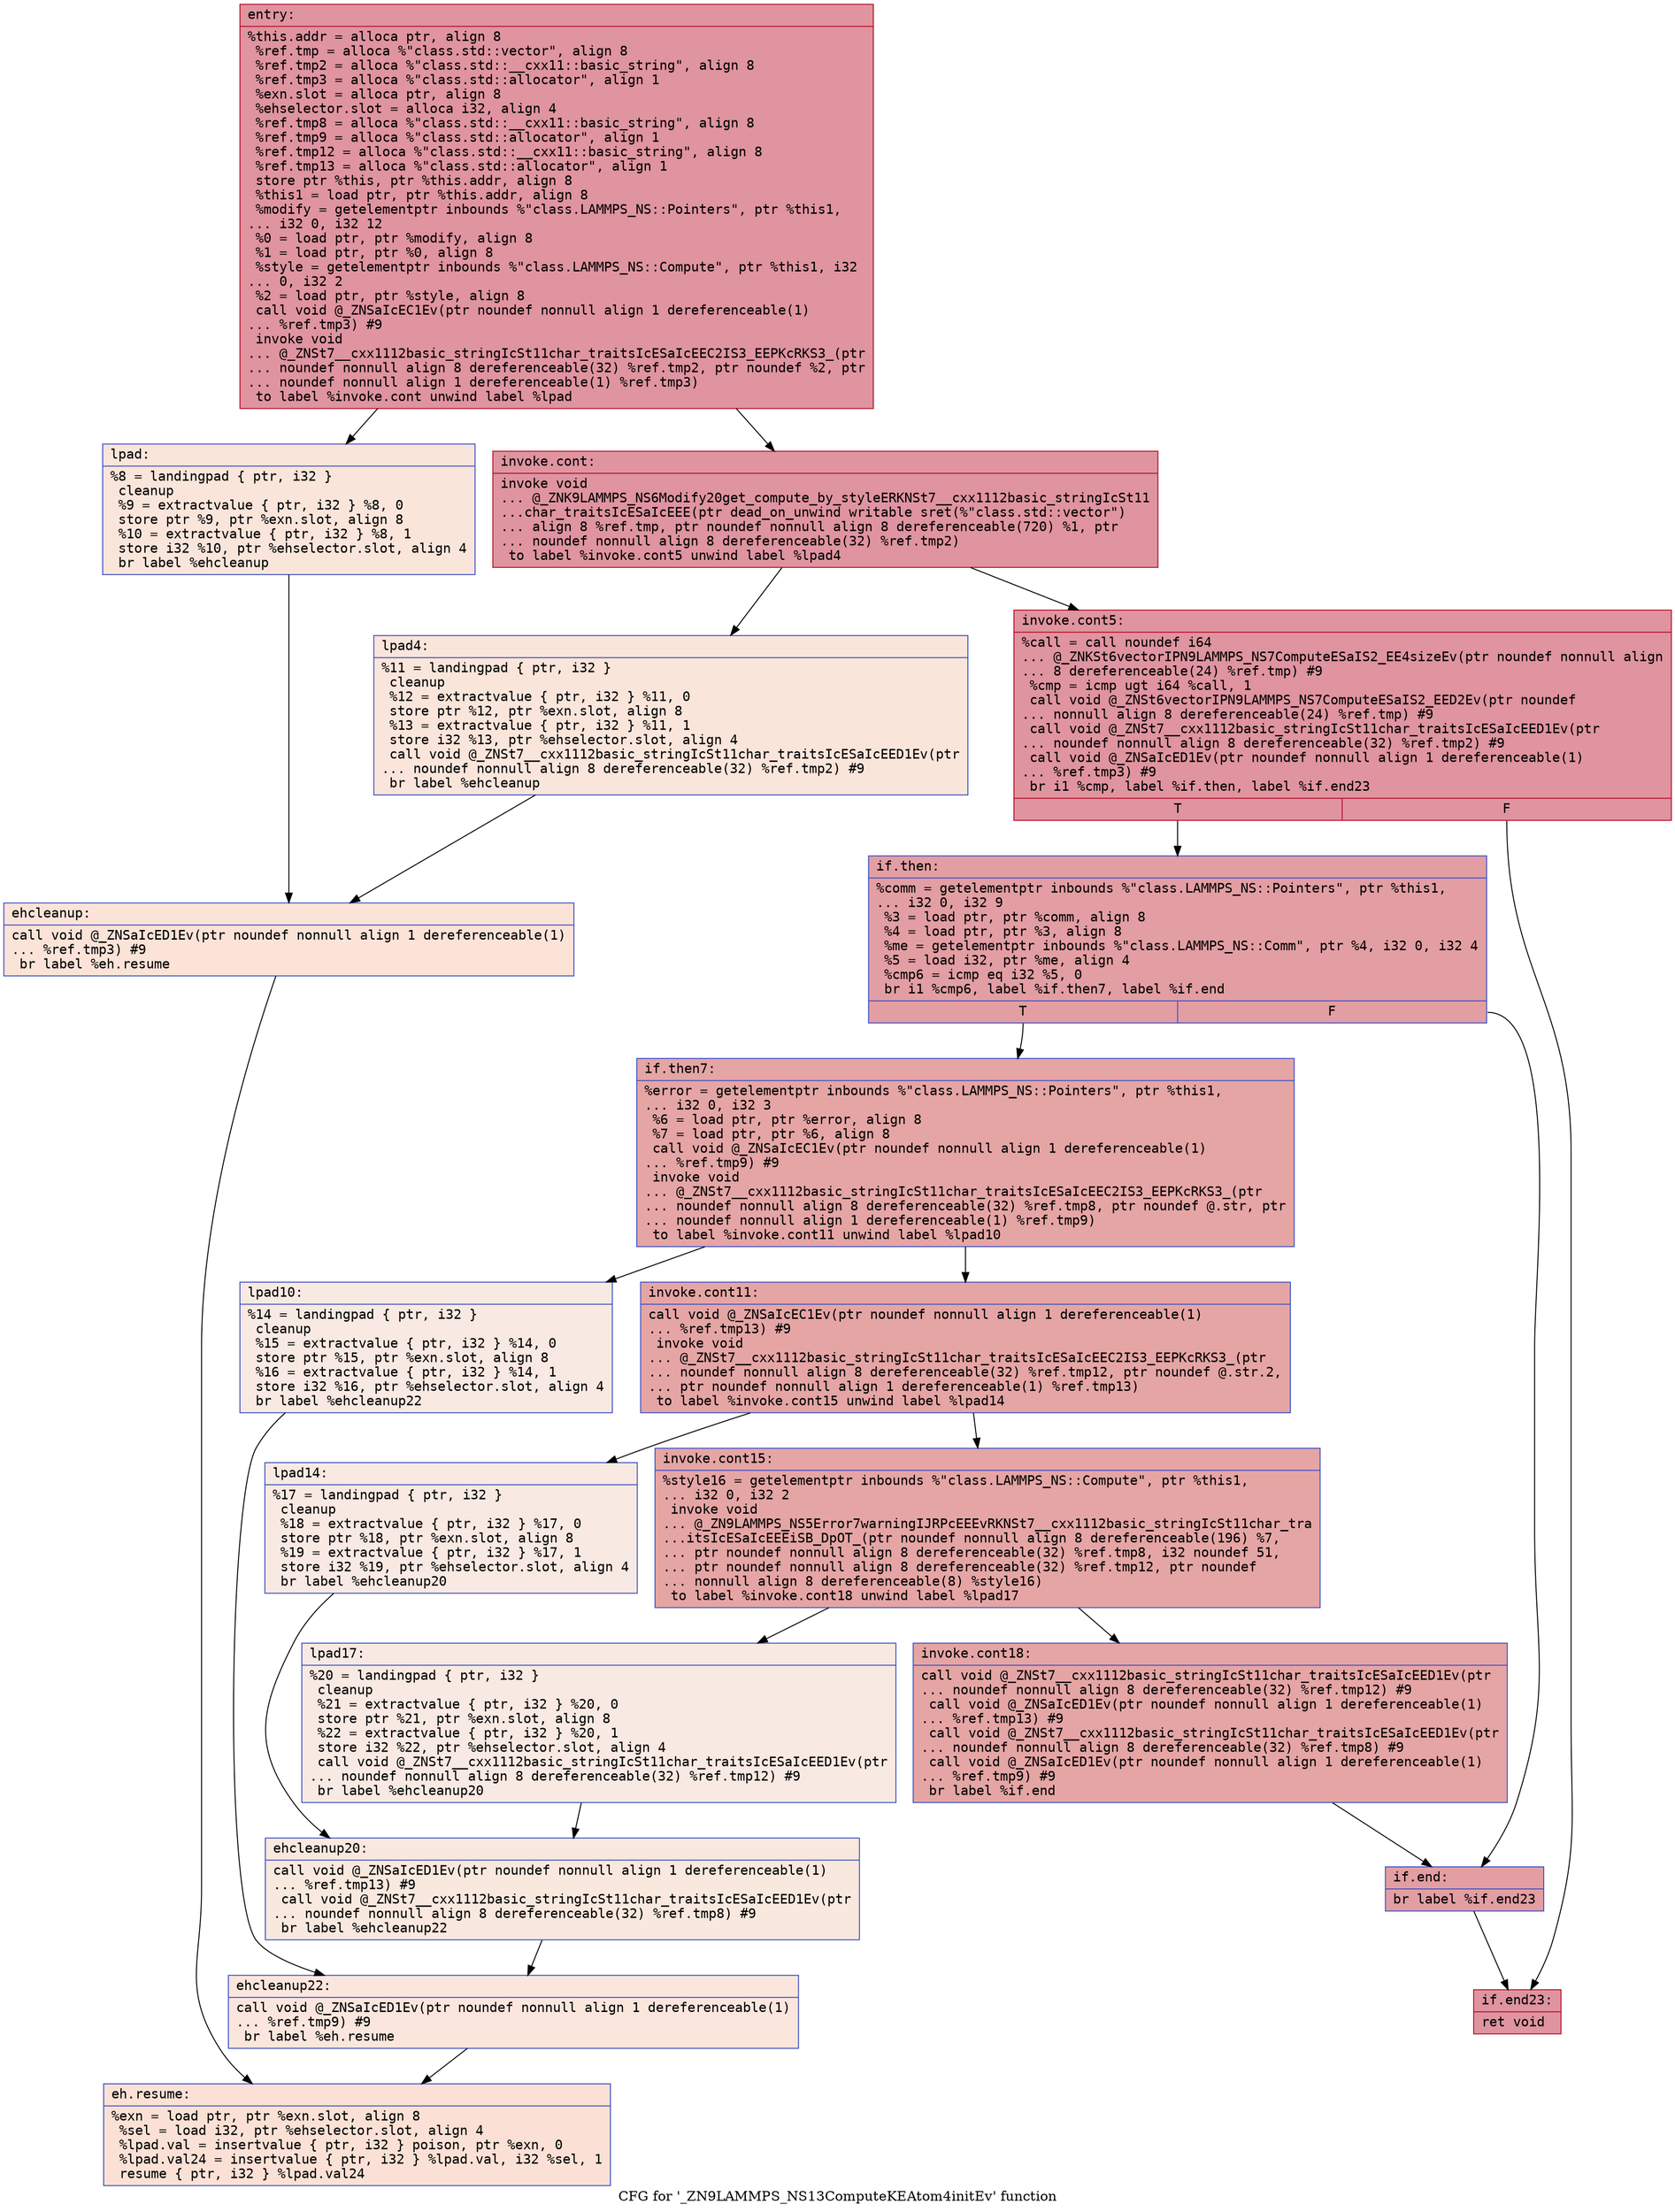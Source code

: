digraph "CFG for '_ZN9LAMMPS_NS13ComputeKEAtom4initEv' function" {
	label="CFG for '_ZN9LAMMPS_NS13ComputeKEAtom4initEv' function";

	Node0x563712584c10 [shape=record,color="#b70d28ff", style=filled, fillcolor="#b70d2870" fontname="Courier",label="{entry:\l|  %this.addr = alloca ptr, align 8\l  %ref.tmp = alloca %\"class.std::vector\", align 8\l  %ref.tmp2 = alloca %\"class.std::__cxx11::basic_string\", align 8\l  %ref.tmp3 = alloca %\"class.std::allocator\", align 1\l  %exn.slot = alloca ptr, align 8\l  %ehselector.slot = alloca i32, align 4\l  %ref.tmp8 = alloca %\"class.std::__cxx11::basic_string\", align 8\l  %ref.tmp9 = alloca %\"class.std::allocator\", align 1\l  %ref.tmp12 = alloca %\"class.std::__cxx11::basic_string\", align 8\l  %ref.tmp13 = alloca %\"class.std::allocator\", align 1\l  store ptr %this, ptr %this.addr, align 8\l  %this1 = load ptr, ptr %this.addr, align 8\l  %modify = getelementptr inbounds %\"class.LAMMPS_NS::Pointers\", ptr %this1,\l... i32 0, i32 12\l  %0 = load ptr, ptr %modify, align 8\l  %1 = load ptr, ptr %0, align 8\l  %style = getelementptr inbounds %\"class.LAMMPS_NS::Compute\", ptr %this1, i32\l... 0, i32 2\l  %2 = load ptr, ptr %style, align 8\l  call void @_ZNSaIcEC1Ev(ptr noundef nonnull align 1 dereferenceable(1)\l... %ref.tmp3) #9\l  invoke void\l... @_ZNSt7__cxx1112basic_stringIcSt11char_traitsIcESaIcEEC2IS3_EEPKcRKS3_(ptr\l... noundef nonnull align 8 dereferenceable(32) %ref.tmp2, ptr noundef %2, ptr\l... noundef nonnull align 1 dereferenceable(1) %ref.tmp3)\l          to label %invoke.cont unwind label %lpad\l}"];
	Node0x563712584c10 -> Node0x563712585980[tooltip="entry -> invoke.cont\nProbability 100.00%" ];
	Node0x563712584c10 -> Node0x563712585a00[tooltip="entry -> lpad\nProbability 0.00%" ];
	Node0x563712585980 [shape=record,color="#b70d28ff", style=filled, fillcolor="#b70d2870" fontname="Courier",label="{invoke.cont:\l|  invoke void\l... @_ZNK9LAMMPS_NS6Modify20get_compute_by_styleERKNSt7__cxx1112basic_stringIcSt11\l...char_traitsIcESaIcEEE(ptr dead_on_unwind writable sret(%\"class.std::vector\")\l... align 8 %ref.tmp, ptr noundef nonnull align 8 dereferenceable(720) %1, ptr\l... noundef nonnull align 8 dereferenceable(32) %ref.tmp2)\l          to label %invoke.cont5 unwind label %lpad4\l}"];
	Node0x563712585980 -> Node0x563712585930[tooltip="invoke.cont -> invoke.cont5\nProbability 100.00%" ];
	Node0x563712585980 -> Node0x563712585ca0[tooltip="invoke.cont -> lpad4\nProbability 0.00%" ];
	Node0x563712585930 [shape=record,color="#b70d28ff", style=filled, fillcolor="#b70d2870" fontname="Courier",label="{invoke.cont5:\l|  %call = call noundef i64\l... @_ZNKSt6vectorIPN9LAMMPS_NS7ComputeESaIS2_EE4sizeEv(ptr noundef nonnull align\l... 8 dereferenceable(24) %ref.tmp) #9\l  %cmp = icmp ugt i64 %call, 1\l  call void @_ZNSt6vectorIPN9LAMMPS_NS7ComputeESaIS2_EED2Ev(ptr noundef\l... nonnull align 8 dereferenceable(24) %ref.tmp) #9\l  call void @_ZNSt7__cxx1112basic_stringIcSt11char_traitsIcESaIcEED1Ev(ptr\l... noundef nonnull align 8 dereferenceable(32) %ref.tmp2) #9\l  call void @_ZNSaIcED1Ev(ptr noundef nonnull align 1 dereferenceable(1)\l... %ref.tmp3) #9\l  br i1 %cmp, label %if.then, label %if.end23\l|{<s0>T|<s1>F}}"];
	Node0x563712585930:s0 -> Node0x5637125867d0[tooltip="invoke.cont5 -> if.then\nProbability 50.00%" ];
	Node0x563712585930:s1 -> Node0x563712586880[tooltip="invoke.cont5 -> if.end23\nProbability 50.00%" ];
	Node0x5637125867d0 [shape=record,color="#3d50c3ff", style=filled, fillcolor="#be242e70" fontname="Courier",label="{if.then:\l|  %comm = getelementptr inbounds %\"class.LAMMPS_NS::Pointers\", ptr %this1,\l... i32 0, i32 9\l  %3 = load ptr, ptr %comm, align 8\l  %4 = load ptr, ptr %3, align 8\l  %me = getelementptr inbounds %\"class.LAMMPS_NS::Comm\", ptr %4, i32 0, i32 4\l  %5 = load i32, ptr %me, align 4\l  %cmp6 = icmp eq i32 %5, 0\l  br i1 %cmp6, label %if.then7, label %if.end\l|{<s0>T|<s1>F}}"];
	Node0x5637125867d0:s0 -> Node0x563712585420[tooltip="if.then -> if.then7\nProbability 37.50%" ];
	Node0x5637125867d0:s1 -> Node0x563712587080[tooltip="if.then -> if.end\nProbability 62.50%" ];
	Node0x563712585420 [shape=record,color="#3d50c3ff", style=filled, fillcolor="#c5333470" fontname="Courier",label="{if.then7:\l|  %error = getelementptr inbounds %\"class.LAMMPS_NS::Pointers\", ptr %this1,\l... i32 0, i32 3\l  %6 = load ptr, ptr %error, align 8\l  %7 = load ptr, ptr %6, align 8\l  call void @_ZNSaIcEC1Ev(ptr noundef nonnull align 1 dereferenceable(1)\l... %ref.tmp9) #9\l  invoke void\l... @_ZNSt7__cxx1112basic_stringIcSt11char_traitsIcESaIcEEC2IS3_EEPKcRKS3_(ptr\l... noundef nonnull align 8 dereferenceable(32) %ref.tmp8, ptr noundef @.str, ptr\l... noundef nonnull align 1 dereferenceable(1) %ref.tmp9)\l          to label %invoke.cont11 unwind label %lpad10\l}"];
	Node0x563712585420 -> Node0x563712587540[tooltip="if.then7 -> invoke.cont11\nProbability 100.00%" ];
	Node0x563712585420 -> Node0x5637125875c0[tooltip="if.then7 -> lpad10\nProbability 0.00%" ];
	Node0x563712587540 [shape=record,color="#3d50c3ff", style=filled, fillcolor="#c5333470" fontname="Courier",label="{invoke.cont11:\l|  call void @_ZNSaIcEC1Ev(ptr noundef nonnull align 1 dereferenceable(1)\l... %ref.tmp13) #9\l  invoke void\l... @_ZNSt7__cxx1112basic_stringIcSt11char_traitsIcESaIcEEC2IS3_EEPKcRKS3_(ptr\l... noundef nonnull align 8 dereferenceable(32) %ref.tmp12, ptr noundef @.str.2,\l... ptr noundef nonnull align 1 dereferenceable(1) %ref.tmp13)\l          to label %invoke.cont15 unwind label %lpad14\l}"];
	Node0x563712587540 -> Node0x563712587940[tooltip="invoke.cont11 -> invoke.cont15\nProbability 100.00%" ];
	Node0x563712587540 -> Node0x563712587990[tooltip="invoke.cont11 -> lpad14\nProbability 0.00%" ];
	Node0x563712587940 [shape=record,color="#3d50c3ff", style=filled, fillcolor="#c5333470" fontname="Courier",label="{invoke.cont15:\l|  %style16 = getelementptr inbounds %\"class.LAMMPS_NS::Compute\", ptr %this1,\l... i32 0, i32 2\l  invoke void\l... @_ZN9LAMMPS_NS5Error7warningIJRPcEEEvRKNSt7__cxx1112basic_stringIcSt11char_tra\l...itsIcESaIcEEEiSB_DpOT_(ptr noundef nonnull align 8 dereferenceable(196) %7,\l... ptr noundef nonnull align 8 dereferenceable(32) %ref.tmp8, i32 noundef 51,\l... ptr noundef nonnull align 8 dereferenceable(32) %ref.tmp12, ptr noundef\l... nonnull align 8 dereferenceable(8) %style16)\l          to label %invoke.cont18 unwind label %lpad17\l}"];
	Node0x563712587940 -> Node0x5637125878f0[tooltip="invoke.cont15 -> invoke.cont18\nProbability 100.00%" ];
	Node0x563712587940 -> Node0x563712587d10[tooltip="invoke.cont15 -> lpad17\nProbability 0.00%" ];
	Node0x5637125878f0 [shape=record,color="#3d50c3ff", style=filled, fillcolor="#c5333470" fontname="Courier",label="{invoke.cont18:\l|  call void @_ZNSt7__cxx1112basic_stringIcSt11char_traitsIcESaIcEED1Ev(ptr\l... noundef nonnull align 8 dereferenceable(32) %ref.tmp12) #9\l  call void @_ZNSaIcED1Ev(ptr noundef nonnull align 1 dereferenceable(1)\l... %ref.tmp13) #9\l  call void @_ZNSt7__cxx1112basic_stringIcSt11char_traitsIcESaIcEED1Ev(ptr\l... noundef nonnull align 8 dereferenceable(32) %ref.tmp8) #9\l  call void @_ZNSaIcED1Ev(ptr noundef nonnull align 1 dereferenceable(1)\l... %ref.tmp9) #9\l  br label %if.end\l}"];
	Node0x5637125878f0 -> Node0x563712587080[tooltip="invoke.cont18 -> if.end\nProbability 100.00%" ];
	Node0x563712585a00 [shape=record,color="#3d50c3ff", style=filled, fillcolor="#f4c5ad70" fontname="Courier",label="{lpad:\l|  %8 = landingpad \{ ptr, i32 \}\l          cleanup\l  %9 = extractvalue \{ ptr, i32 \} %8, 0\l  store ptr %9, ptr %exn.slot, align 8\l  %10 = extractvalue \{ ptr, i32 \} %8, 1\l  store i32 %10, ptr %ehselector.slot, align 4\l  br label %ehcleanup\l}"];
	Node0x563712585a00 -> Node0x563712588650[tooltip="lpad -> ehcleanup\nProbability 100.00%" ];
	Node0x563712585ca0 [shape=record,color="#3d50c3ff", style=filled, fillcolor="#f4c5ad70" fontname="Courier",label="{lpad4:\l|  %11 = landingpad \{ ptr, i32 \}\l          cleanup\l  %12 = extractvalue \{ ptr, i32 \} %11, 0\l  store ptr %12, ptr %exn.slot, align 8\l  %13 = extractvalue \{ ptr, i32 \} %11, 1\l  store i32 %13, ptr %ehselector.slot, align 4\l  call void @_ZNSt7__cxx1112basic_stringIcSt11char_traitsIcESaIcEED1Ev(ptr\l... noundef nonnull align 8 dereferenceable(32) %ref.tmp2) #9\l  br label %ehcleanup\l}"];
	Node0x563712585ca0 -> Node0x563712588650[tooltip="lpad4 -> ehcleanup\nProbability 100.00%" ];
	Node0x563712588650 [shape=record,color="#3d50c3ff", style=filled, fillcolor="#f6bfa670" fontname="Courier",label="{ehcleanup:\l|  call void @_ZNSaIcED1Ev(ptr noundef nonnull align 1 dereferenceable(1)\l... %ref.tmp3) #9\l  br label %eh.resume\l}"];
	Node0x563712588650 -> Node0x563712588c70[tooltip="ehcleanup -> eh.resume\nProbability 100.00%" ];
	Node0x5637125875c0 [shape=record,color="#3d50c3ff", style=filled, fillcolor="#efcebd70" fontname="Courier",label="{lpad10:\l|  %14 = landingpad \{ ptr, i32 \}\l          cleanup\l  %15 = extractvalue \{ ptr, i32 \} %14, 0\l  store ptr %15, ptr %exn.slot, align 8\l  %16 = extractvalue \{ ptr, i32 \} %14, 1\l  store i32 %16, ptr %ehselector.slot, align 4\l  br label %ehcleanup22\l}"];
	Node0x5637125875c0 -> Node0x563712588fc0[tooltip="lpad10 -> ehcleanup22\nProbability 100.00%" ];
	Node0x563712587990 [shape=record,color="#3d50c3ff", style=filled, fillcolor="#efcebd70" fontname="Courier",label="{lpad14:\l|  %17 = landingpad \{ ptr, i32 \}\l          cleanup\l  %18 = extractvalue \{ ptr, i32 \} %17, 0\l  store ptr %18, ptr %exn.slot, align 8\l  %19 = extractvalue \{ ptr, i32 \} %17, 1\l  store i32 %19, ptr %ehselector.slot, align 4\l  br label %ehcleanup20\l}"];
	Node0x563712587990 -> Node0x563712589390[tooltip="lpad14 -> ehcleanup20\nProbability 100.00%" ];
	Node0x563712587d10 [shape=record,color="#3d50c3ff", style=filled, fillcolor="#efcebd70" fontname="Courier",label="{lpad17:\l|  %20 = landingpad \{ ptr, i32 \}\l          cleanup\l  %21 = extractvalue \{ ptr, i32 \} %20, 0\l  store ptr %21, ptr %exn.slot, align 8\l  %22 = extractvalue \{ ptr, i32 \} %20, 1\l  store i32 %22, ptr %ehselector.slot, align 4\l  call void @_ZNSt7__cxx1112basic_stringIcSt11char_traitsIcESaIcEED1Ev(ptr\l... noundef nonnull align 8 dereferenceable(32) %ref.tmp12) #9\l  br label %ehcleanup20\l}"];
	Node0x563712587d10 -> Node0x563712589390[tooltip="lpad17 -> ehcleanup20\nProbability 100.00%" ];
	Node0x563712589390 [shape=record,color="#3d50c3ff", style=filled, fillcolor="#f2cab570" fontname="Courier",label="{ehcleanup20:\l|  call void @_ZNSaIcED1Ev(ptr noundef nonnull align 1 dereferenceable(1)\l... %ref.tmp13) #9\l  call void @_ZNSt7__cxx1112basic_stringIcSt11char_traitsIcESaIcEED1Ev(ptr\l... noundef nonnull align 8 dereferenceable(32) %ref.tmp8) #9\l  br label %ehcleanup22\l}"];
	Node0x563712589390 -> Node0x563712588fc0[tooltip="ehcleanup20 -> ehcleanup22\nProbability 100.00%" ];
	Node0x563712588fc0 [shape=record,color="#3d50c3ff", style=filled, fillcolor="#f3c7b170" fontname="Courier",label="{ehcleanup22:\l|  call void @_ZNSaIcED1Ev(ptr noundef nonnull align 1 dereferenceable(1)\l... %ref.tmp9) #9\l  br label %eh.resume\l}"];
	Node0x563712588fc0 -> Node0x563712588c70[tooltip="ehcleanup22 -> eh.resume\nProbability 100.00%" ];
	Node0x563712587080 [shape=record,color="#3d50c3ff", style=filled, fillcolor="#be242e70" fontname="Courier",label="{if.end:\l|  br label %if.end23\l}"];
	Node0x563712587080 -> Node0x563712586880[tooltip="if.end -> if.end23\nProbability 100.00%" ];
	Node0x563712586880 [shape=record,color="#b70d28ff", style=filled, fillcolor="#b70d2870" fontname="Courier",label="{if.end23:\l|  ret void\l}"];
	Node0x563712588c70 [shape=record,color="#3d50c3ff", style=filled, fillcolor="#f7bca170" fontname="Courier",label="{eh.resume:\l|  %exn = load ptr, ptr %exn.slot, align 8\l  %sel = load i32, ptr %ehselector.slot, align 4\l  %lpad.val = insertvalue \{ ptr, i32 \} poison, ptr %exn, 0\l  %lpad.val24 = insertvalue \{ ptr, i32 \} %lpad.val, i32 %sel, 1\l  resume \{ ptr, i32 \} %lpad.val24\l}"];
}
